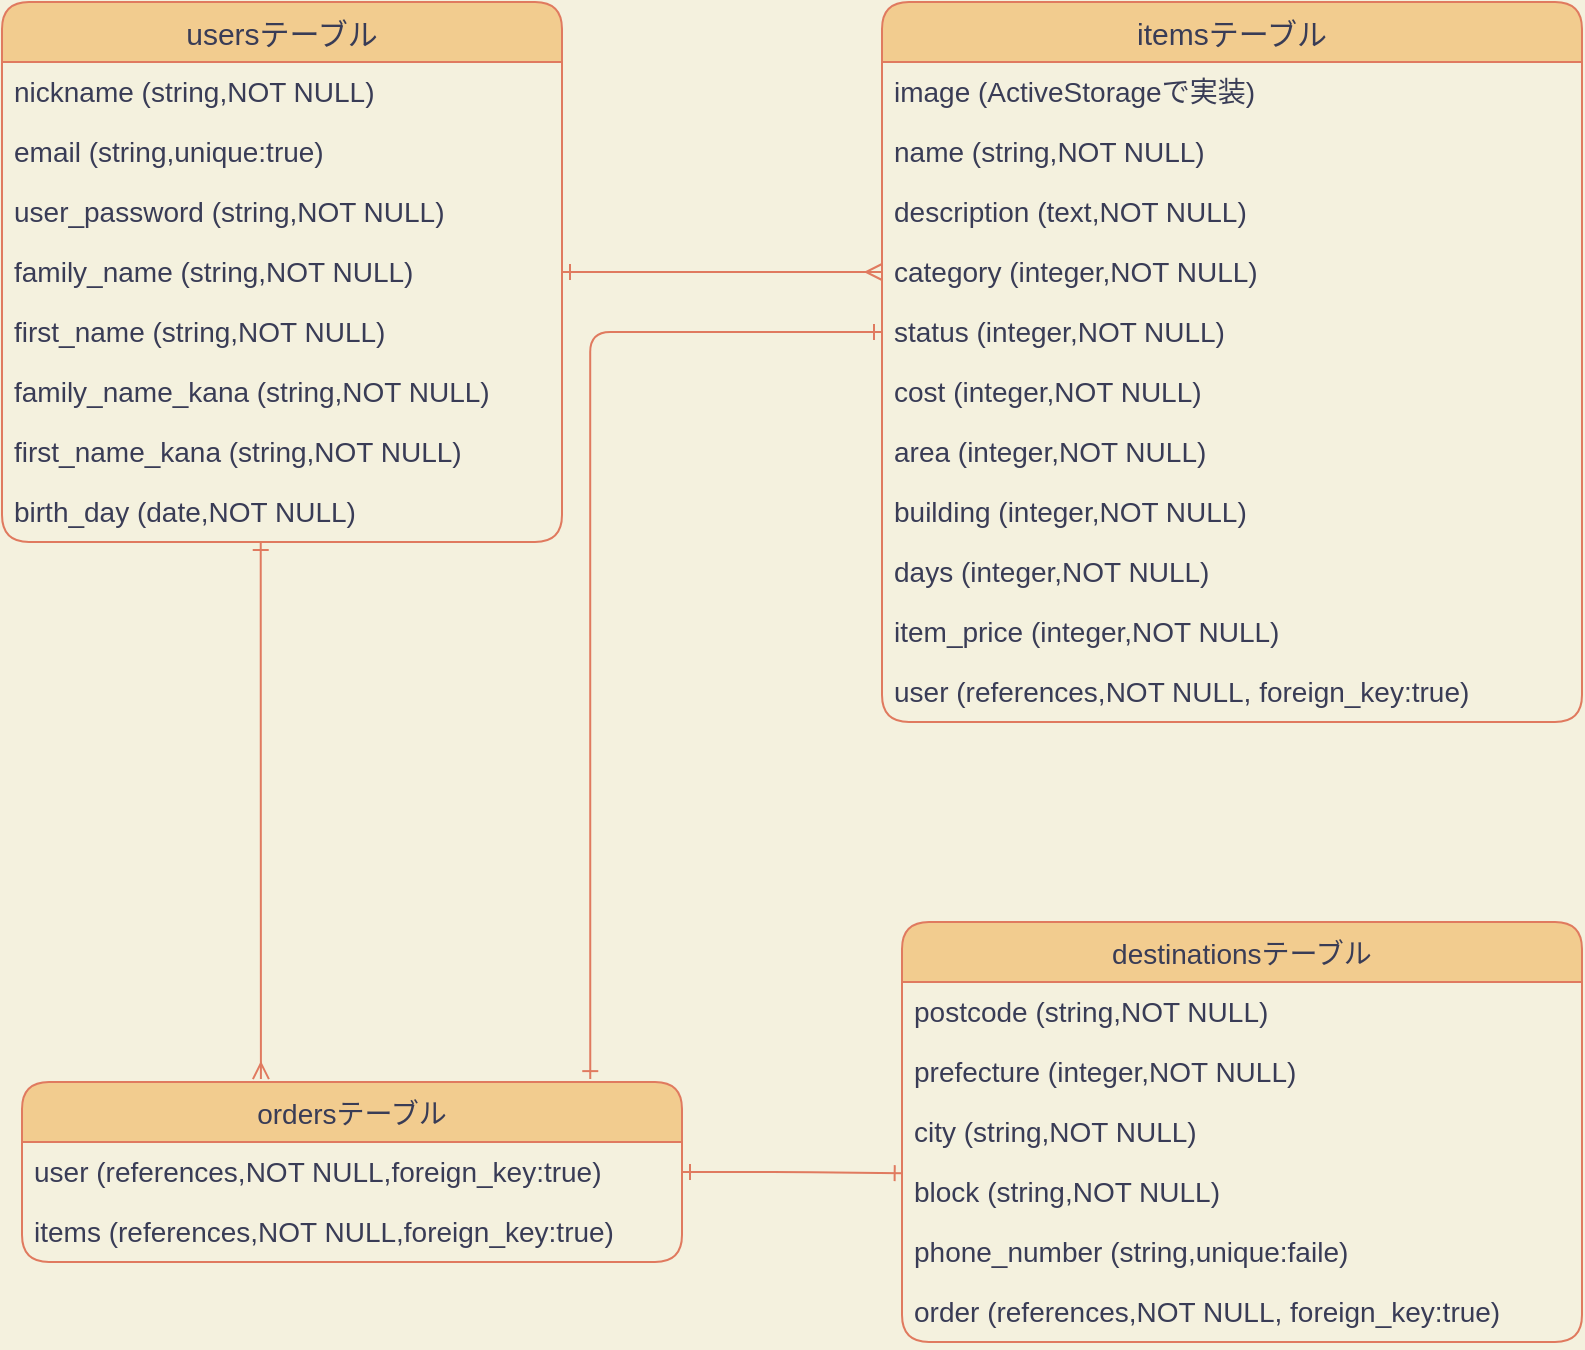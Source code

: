 <mxfile>
    <diagram id="HT1XMYmwhUHrSbPkSNnN" name="ページ1">
        <mxGraphModel dx="1195" dy="859" grid="1" gridSize="10" guides="1" tooltips="1" connect="1" arrows="1" fold="1" page="1" pageScale="1" pageWidth="827" pageHeight="1169" background="#F4F1DE" math="0" shadow="0">
            <root>
                <mxCell id="0"/>
                <mxCell id="1" parent="0"/>
                <mxCell id="175" style="edgeStyle=orthogonalEdgeStyle;orthogonalLoop=1;jettySize=auto;html=1;entryX=0.362;entryY=-0.016;entryDx=0;entryDy=0;entryPerimeter=0;startArrow=ERone;startFill=0;endArrow=ERmany;endFill=0;fontSize=15;labelBackgroundColor=#F4F1DE;strokeColor=#E07A5F;fontColor=#393C56;exitX=0.462;exitY=1;exitDx=0;exitDy=0;exitPerimeter=0;" parent="1" source="105" target="131" edge="1">
                    <mxGeometry relative="1" as="geometry"/>
                </mxCell>
                <mxCell id="6" value="usersテーブル" style="swimlane;fontStyle=0;childLayout=stackLayout;horizontal=1;startSize=30;horizontalStack=0;resizeParent=1;resizeParentMax=0;resizeLast=0;collapsible=1;marginBottom=0;align=center;fontSize=15;rotation=0;rounded=1;fillColor=#F2CC8F;strokeColor=#E07A5F;fontColor=#393C56;" parent="1" vertex="1">
                    <mxGeometry x="20" y="180" width="280" height="270" as="geometry"/>
                </mxCell>
                <mxCell id="89" value="nickname (string,NOT NULL)" style="text;strokeColor=none;fillColor=none;spacingLeft=4;spacingRight=4;overflow=hidden;rotatable=0;points=[[0,0.5],[1,0.5]];portConstraint=eastwest;fontSize=14;rotation=0;rounded=1;fontColor=#393C56;" parent="6" vertex="1">
                    <mxGeometry y="30" width="280" height="30" as="geometry"/>
                </mxCell>
                <mxCell id="9" value="email (string,unique:true)" style="text;strokeColor=none;fillColor=none;spacingLeft=4;spacingRight=4;overflow=hidden;rotatable=0;points=[[0,0.5],[1,0.5]];portConstraint=eastwest;fontSize=14;rotation=0;rounded=1;fontColor=#393C56;" parent="6" vertex="1">
                    <mxGeometry y="60" width="280" height="30" as="geometry"/>
                </mxCell>
                <mxCell id="99" value="user_password (string,NOT NULL)" style="text;strokeColor=none;fillColor=none;spacingLeft=4;spacingRight=4;overflow=hidden;rotatable=0;points=[[0,0.5],[1,0.5]];portConstraint=eastwest;fontSize=14;rotation=0;rounded=1;fontColor=#393C56;" parent="6" vertex="1">
                    <mxGeometry y="90" width="280" height="30" as="geometry"/>
                </mxCell>
                <mxCell id="94" value="family_name (string,NOT NULL)" style="text;strokeColor=none;fillColor=none;spacingLeft=4;spacingRight=4;overflow=hidden;rotatable=0;points=[[0,0.5],[1,0.5]];portConstraint=eastwest;fontSize=14;rotation=0;rounded=1;fontColor=#393C56;" parent="6" vertex="1">
                    <mxGeometry y="120" width="280" height="30" as="geometry"/>
                </mxCell>
                <mxCell id="104" value="first_name (string,NOT NULL)" style="text;strokeColor=none;fillColor=none;spacingLeft=4;spacingRight=4;overflow=hidden;rotatable=0;points=[[0,0.5],[1,0.5]];portConstraint=eastwest;fontSize=14;rotation=0;rounded=1;fontColor=#393C56;" parent="6" vertex="1">
                    <mxGeometry y="150" width="280" height="30" as="geometry"/>
                </mxCell>
                <mxCell id="106" value="family_name_kana (string,NOT NULL)" style="text;strokeColor=none;fillColor=none;spacingLeft=4;spacingRight=4;overflow=hidden;rotatable=0;points=[[0,0.5],[1,0.5]];portConstraint=eastwest;fontSize=14;rotation=0;rounded=1;fontColor=#393C56;" parent="6" vertex="1">
                    <mxGeometry y="180" width="280" height="30" as="geometry"/>
                </mxCell>
                <mxCell id="107" value="first_name_kana (string,NOT NULL)" style="text;strokeColor=none;fillColor=none;spacingLeft=4;spacingRight=4;overflow=hidden;rotatable=0;points=[[0,0.5],[1,0.5]];portConstraint=eastwest;fontSize=14;rotation=0;rounded=1;fontColor=#393C56;" parent="6" vertex="1">
                    <mxGeometry y="210" width="280" height="30" as="geometry"/>
                </mxCell>
                <mxCell id="105" value="birth_day (date,NOT NULL)" style="text;strokeColor=none;fillColor=none;spacingLeft=4;spacingRight=4;overflow=hidden;rotatable=0;points=[[0,0.5],[1,0.5]];portConstraint=eastwest;fontSize=14;rotation=0;rounded=1;fontColor=#393C56;" parent="6" vertex="1">
                    <mxGeometry y="240" width="280" height="30" as="geometry"/>
                </mxCell>
                <mxCell id="169" style="edgeStyle=orthogonalEdgeStyle;orthogonalLoop=1;jettySize=auto;html=1;entryX=0.861;entryY=-0.016;entryDx=0;entryDy=0;entryPerimeter=0;endArrow=ERone;endFill=0;fontSize=15;startArrow=ERone;startFill=0;labelBackgroundColor=#F4F1DE;strokeColor=#E07A5F;fontColor=#393C56;" parent="1" source="108" target="131" edge="1">
                    <mxGeometry relative="1" as="geometry">
                        <Array as="points">
                            <mxPoint x="314" y="345"/>
                        </Array>
                    </mxGeometry>
                </mxCell>
                <mxCell id="108" value="itemsテーブル" style="swimlane;fontStyle=0;childLayout=stackLayout;horizontal=1;startSize=30;horizontalStack=0;resizeParent=1;resizeParentMax=0;resizeLast=0;collapsible=1;marginBottom=0;align=center;fontSize=15;rotation=0;rounded=1;fillColor=#F2CC8F;strokeColor=#E07A5F;fontColor=#393C56;" parent="1" vertex="1">
                    <mxGeometry x="460" y="180" width="350" height="360" as="geometry"/>
                </mxCell>
                <mxCell id="109" value="image (ActiveStorageで実装)" style="text;strokeColor=none;fillColor=none;spacingLeft=4;spacingRight=4;overflow=hidden;rotatable=0;points=[[0,0.5],[1,0.5]];portConstraint=eastwest;fontSize=14;rotation=0;rounded=1;fontColor=#393C56;" parent="108" vertex="1">
                    <mxGeometry y="30" width="350" height="30" as="geometry"/>
                </mxCell>
                <mxCell id="110" value="name (string,NOT NULL)" style="text;strokeColor=none;fillColor=none;spacingLeft=4;spacingRight=4;overflow=hidden;rotatable=0;points=[[0,0.5],[1,0.5]];portConstraint=eastwest;fontSize=14;rotation=0;rounded=1;fontColor=#393C56;" parent="108" vertex="1">
                    <mxGeometry y="60" width="350" height="30" as="geometry"/>
                </mxCell>
                <mxCell id="111" value="description (text,NOT NULL)" style="text;strokeColor=none;fillColor=none;spacingLeft=4;spacingRight=4;overflow=hidden;rotatable=0;points=[[0,0.5],[1,0.5]];portConstraint=eastwest;fontSize=14;rotation=0;rounded=1;fontColor=#393C56;" parent="108" vertex="1">
                    <mxGeometry y="90" width="350" height="30" as="geometry"/>
                </mxCell>
                <mxCell id="112" value="category (integer,NOT NULL)" style="text;strokeColor=none;fillColor=none;spacingLeft=4;spacingRight=4;overflow=hidden;rotatable=0;points=[[0,0.5],[1,0.5]];portConstraint=eastwest;fontSize=14;rotation=0;rounded=1;fontColor=#393C56;" parent="108" vertex="1">
                    <mxGeometry y="120" width="350" height="30" as="geometry"/>
                </mxCell>
                <mxCell id="113" value="status (integer,NOT NULL)" style="text;strokeColor=none;fillColor=none;spacingLeft=4;spacingRight=4;overflow=hidden;rotatable=0;points=[[0,0.5],[1,0.5]];portConstraint=eastwest;fontSize=14;rotation=0;rounded=1;fontColor=#393C56;" parent="108" vertex="1">
                    <mxGeometry y="150" width="350" height="30" as="geometry"/>
                </mxCell>
                <mxCell id="114" value="cost (integer,NOT NULL)" style="text;strokeColor=none;fillColor=none;spacingLeft=4;spacingRight=4;overflow=hidden;rotatable=0;points=[[0,0.5],[1,0.5]];portConstraint=eastwest;fontSize=14;rotation=0;rounded=1;fontColor=#393C56;" parent="108" vertex="1">
                    <mxGeometry y="180" width="350" height="30" as="geometry"/>
                </mxCell>
                <mxCell id="115" value="area (integer,NOT NULL)" style="text;strokeColor=none;fillColor=none;spacingLeft=4;spacingRight=4;overflow=hidden;rotatable=0;points=[[0,0.5],[1,0.5]];portConstraint=eastwest;fontSize=14;rotation=0;rounded=1;fontColor=#393C56;" parent="108" vertex="1">
                    <mxGeometry y="210" width="350" height="30" as="geometry"/>
                </mxCell>
                <mxCell id="182" value="building (integer,NOT NULL)" style="text;strokeColor=none;fillColor=none;spacingLeft=4;spacingRight=4;overflow=hidden;rotatable=0;points=[[0,0.5],[1,0.5]];portConstraint=eastwest;fontSize=14;rotation=0;rounded=1;fontColor=#393C56;" vertex="1" parent="108">
                    <mxGeometry y="240" width="350" height="30" as="geometry"/>
                </mxCell>
                <mxCell id="116" value="days (integer,NOT NULL)" style="text;strokeColor=none;fillColor=none;spacingLeft=4;spacingRight=4;overflow=hidden;rotatable=0;points=[[0,0.5],[1,0.5]];portConstraint=eastwest;fontSize=14;rotation=0;rounded=1;fontColor=#393C56;" parent="108" vertex="1">
                    <mxGeometry y="270" width="350" height="30" as="geometry"/>
                </mxCell>
                <mxCell id="118" value="item_price (integer,NOT NULL)" style="text;strokeColor=none;fillColor=none;spacingLeft=4;spacingRight=4;overflow=hidden;rotatable=0;points=[[0,0.5],[1,0.5]];portConstraint=eastwest;fontSize=14;rotation=0;rounded=1;fontColor=#393C56;" parent="108" vertex="1">
                    <mxGeometry y="300" width="350" height="30" as="geometry"/>
                </mxCell>
                <mxCell id="119" value="user (references,NOT NULL, foreign_key:true)&#10;" style="text;strokeColor=none;fillColor=none;spacingLeft=4;spacingRight=4;overflow=hidden;rotatable=0;points=[[0,0.5],[1,0.5]];portConstraint=eastwest;fontSize=14;rotation=0;rounded=1;fontColor=#393C56;" parent="108" vertex="1">
                    <mxGeometry y="330" width="350" height="30" as="geometry"/>
                </mxCell>
                <mxCell id="122" value="destinationsテーブル" style="swimlane;fontStyle=0;childLayout=stackLayout;horizontal=1;startSize=30;horizontalStack=0;resizeParent=1;resizeParentMax=0;resizeLast=0;collapsible=1;marginBottom=0;align=center;fontSize=14;rotation=0;rounded=1;fillColor=#F2CC8F;strokeColor=#E07A5F;fontColor=#393C56;" parent="1" vertex="1">
                    <mxGeometry x="470" y="640" width="340" height="210" as="geometry"/>
                </mxCell>
                <mxCell id="123" value="postcode (string,NOT NULL)" style="text;strokeColor=none;fillColor=none;spacingLeft=4;spacingRight=4;overflow=hidden;rotatable=0;points=[[0,0.5],[1,0.5]];portConstraint=eastwest;fontSize=14;rotation=0;rounded=1;fontColor=#393C56;" parent="122" vertex="1">
                    <mxGeometry y="30" width="340" height="30" as="geometry"/>
                </mxCell>
                <mxCell id="124" value="prefecture (integer,NOT NULL)" style="text;strokeColor=none;fillColor=none;spacingLeft=4;spacingRight=4;overflow=hidden;rotatable=0;points=[[0,0.5],[1,0.5]];portConstraint=eastwest;fontSize=14;rotation=0;rounded=1;fontColor=#393C56;" parent="122" vertex="1">
                    <mxGeometry y="60" width="340" height="30" as="geometry"/>
                </mxCell>
                <mxCell id="125" value="city (string,NOT NULL)" style="text;strokeColor=none;fillColor=none;spacingLeft=4;spacingRight=4;overflow=hidden;rotatable=0;points=[[0,0.5],[1,0.5]];portConstraint=eastwest;fontSize=14;rotation=0;rounded=1;fontColor=#393C56;" parent="122" vertex="1">
                    <mxGeometry y="90" width="340" height="30" as="geometry"/>
                </mxCell>
                <mxCell id="126" value="block (string,NOT NULL)" style="text;strokeColor=none;fillColor=none;spacingLeft=4;spacingRight=4;overflow=hidden;rotatable=0;points=[[0,0.5],[1,0.5]];portConstraint=eastwest;fontSize=14;rotation=0;rounded=1;fontColor=#393C56;" parent="122" vertex="1">
                    <mxGeometry y="120" width="340" height="30" as="geometry"/>
                </mxCell>
                <mxCell id="127" value="phone_number (string,unique:faile)" style="text;strokeColor=none;fillColor=none;spacingLeft=4;spacingRight=4;overflow=hidden;rotatable=0;points=[[0,0.5],[1,0.5]];portConstraint=eastwest;fontSize=14;rotation=0;rounded=1;fontColor=#393C56;" parent="122" vertex="1">
                    <mxGeometry y="150" width="340" height="30" as="geometry"/>
                </mxCell>
                <mxCell id="176" value="order (references,NOT NULL, foreign_key:true)&#10;" style="text;strokeColor=none;fillColor=none;spacingLeft=4;spacingRight=4;overflow=hidden;rotatable=0;points=[[0,0.5],[1,0.5]];portConstraint=eastwest;fontSize=14;rotation=0;rounded=1;fontColor=#393C56;" parent="122" vertex="1">
                    <mxGeometry y="180" width="340" height="30" as="geometry"/>
                </mxCell>
                <mxCell id="131" value="ordersテーブル" style="swimlane;fontStyle=0;childLayout=stackLayout;horizontal=1;startSize=30;horizontalStack=0;resizeParent=1;resizeParentMax=0;resizeLast=0;collapsible=1;marginBottom=0;align=center;fontSize=14;rotation=0;rounded=1;fillColor=#F2CC8F;strokeColor=#E07A5F;fontColor=#393C56;" parent="1" vertex="1">
                    <mxGeometry x="30" y="720" width="330" height="90" as="geometry"/>
                </mxCell>
                <mxCell id="132" value="user (references,NOT NULL,foreign_key:true)" style="text;spacingLeft=4;spacingRight=4;overflow=hidden;rotatable=0;points=[[0,0.5],[1,0.5]];portConstraint=eastwest;fontSize=14;rotation=0;labelBackgroundColor=none;rounded=1;fontColor=#393C56;" parent="131" vertex="1">
                    <mxGeometry y="30" width="330" height="30" as="geometry"/>
                </mxCell>
                <mxCell id="133" value="items (references,NOT NULL,foreign_key:true)" style="text;strokeColor=none;fillColor=none;spacingLeft=4;spacingRight=4;overflow=hidden;rotatable=0;points=[[0,0.5],[1,0.5]];portConstraint=eastwest;fontSize=14;rotation=0;align=left;rounded=1;fontColor=#393C56;" parent="131" vertex="1">
                    <mxGeometry y="60" width="330" height="30" as="geometry"/>
                </mxCell>
                <mxCell id="166" style="edgeStyle=orthogonalEdgeStyle;orthogonalLoop=1;jettySize=auto;html=1;exitX=1;exitY=0.5;exitDx=0;exitDy=0;endArrow=ERmany;endFill=0;fontSize=15;startArrow=ERone;startFill=0;labelBackgroundColor=#F4F1DE;strokeColor=#E07A5F;fontColor=#393C56;" parent="1" source="94" edge="1">
                    <mxGeometry relative="1" as="geometry">
                        <mxPoint x="460" y="315" as="targetPoint"/>
                    </mxGeometry>
                </mxCell>
                <mxCell id="173" style="edgeStyle=orthogonalEdgeStyle;orthogonalLoop=1;jettySize=auto;html=1;entryX=0.001;entryY=0.187;entryDx=0;entryDy=0;entryPerimeter=0;startArrow=ERone;startFill=0;endArrow=ERone;endFill=0;fontSize=15;labelBackgroundColor=#F4F1DE;strokeColor=#E07A5F;fontColor=#393C56;" parent="1" source="132" target="126" edge="1">
                    <mxGeometry relative="1" as="geometry"/>
                </mxCell>
            </root>
        </mxGraphModel>
    </diagram>
</mxfile>